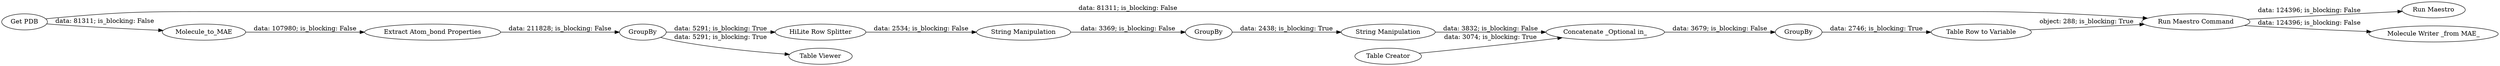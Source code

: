 digraph {
	"4810413624733163440_15207" [label="Table Row to Variable"]
	"4810413624733163440_15198" [label="Run Maestro Command"]
	"4810413624733163440_15200" [label=GroupBy]
	"4810413624733163440_15204" [label="Table Creator"]
	"4810413624733163440_15197" [label="Get PDB"]
	"4810413624733163440_15205" [label="Concatenate _Optional in_"]
	"4810413624733163440_15206" [label=GroupBy]
	"4810413624733163440_15208" [label="Run Maestro"]
	"4810413624733163440_15202" [label="HiLite Row Splitter"]
	"4810413624733163440_15203" [label="String Manipulation"]
	"4810413624733163440_15210" [label="Molecule Writer _from MAE_"]
	"4810413624733163440_15211" [label="Extract Atom_bond Properties"]
	"4810413624733163440_15213" [label=GroupBy]
	"4810413624733163440_15201" [label="String Manipulation"]
	"4810413624733163440_15212" [label=Molecule_to_MAE]
	"4810413624733163440_15214" [label="Table Viewer"]
	"4810413624733163440_15197" -> "4810413624733163440_15198" [label="data: 81311; is_blocking: False"]
	"4810413624733163440_15205" -> "4810413624733163440_15206" [label="data: 3679; is_blocking: False"]
	"4810413624733163440_15204" -> "4810413624733163440_15205" [label="data: 3074; is_blocking: True"]
	"4810413624733163440_15202" -> "4810413624733163440_15201" [label="data: 2534; is_blocking: False"]
	"4810413624733163440_15203" -> "4810413624733163440_15205" [label="data: 3832; is_blocking: False"]
	"4810413624733163440_15197" -> "4810413624733163440_15212" [label="data: 81311; is_blocking: False"]
	"4810413624733163440_15206" -> "4810413624733163440_15207" [label="data: 2746; is_blocking: True"]
	"4810413624733163440_15207" -> "4810413624733163440_15198" [label="object: 288; is_blocking: True"]
	"4810413624733163440_15212" -> "4810413624733163440_15211" [label="data: 107980; is_blocking: False"]
	"4810413624733163440_15213" -> "4810413624733163440_15214" [label="data: 5291; is_blocking: True"]
	"4810413624733163440_15198" -> "4810413624733163440_15210" [label="data: 124396; is_blocking: False"]
	"4810413624733163440_15198" -> "4810413624733163440_15208" [label="data: 124396; is_blocking: False"]
	"4810413624733163440_15213" -> "4810413624733163440_15202" [label="data: 5291; is_blocking: True"]
	"4810413624733163440_15211" -> "4810413624733163440_15213" [label="data: 211828; is_blocking: False"]
	"4810413624733163440_15200" -> "4810413624733163440_15203" [label="data: 2438; is_blocking: True"]
	"4810413624733163440_15201" -> "4810413624733163440_15200" [label="data: 3369; is_blocking: False"]
	rankdir=LR
}
